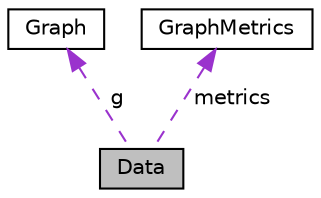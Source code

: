 digraph "Data"
{
 // LATEX_PDF_SIZE
  edge [fontname="Helvetica",fontsize="10",labelfontname="Helvetica",labelfontsize="10"];
  node [fontname="Helvetica",fontsize="10",shape=record];
  Node1 [label="Data",height=0.2,width=0.4,color="black", fillcolor="grey75", style="filled", fontcolor="black",tooltip="Class that saves all the program data."];
  Node2 -> Node1 [dir="back",color="darkorchid3",fontsize="10",style="dashed",label=" g" ,fontname="Helvetica"];
  Node2 [label="Graph",height=0.2,width=0.4,color="black", fillcolor="white", style="filled",URL="$class_graph.html",tooltip="Class representing a graph."];
  Node3 -> Node1 [dir="back",color="darkorchid3",fontsize="10",style="dashed",label=" metrics" ,fontname="Helvetica"];
  Node3 [label="GraphMetrics",height=0.2,width=0.4,color="black", fillcolor="white", style="filled",URL="$class_graph_metrics.html",tooltip="Class to save the metrics of a given graph."];
}
